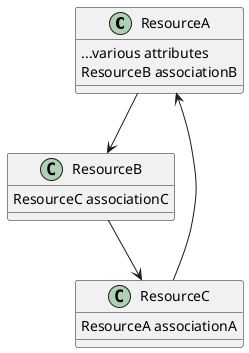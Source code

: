 @startuml
class ResourceA
class ResourceB
class ResourceC

ResourceA --> ResourceB
ResourceC --> ResourceA
ResourceB --> ResourceC

ResourceA : ...various attributes
ResourceA : ResourceB associationB
ResourceB : ResourceC associationC
ResourceC : ResourceA associationA
@enduml